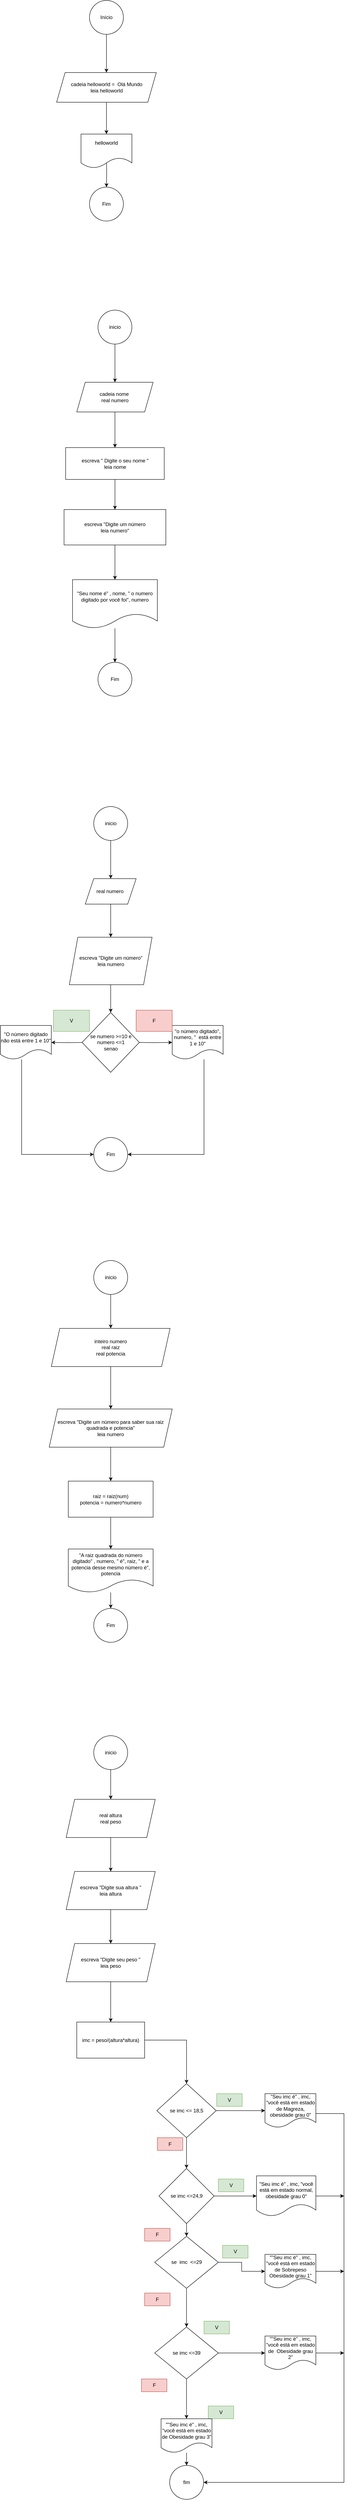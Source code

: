 <mxfile version="24.7.17">
  <diagram name="Página-1" id="CG2Hv6Fg0J3OlFoRhLsS">
    <mxGraphModel dx="1434" dy="728" grid="1" gridSize="10" guides="1" tooltips="1" connect="1" arrows="1" fold="1" page="1" pageScale="1" pageWidth="827" pageHeight="1169" math="0" shadow="0">
      <root>
        <mxCell id="0" />
        <mxCell id="1" parent="0" />
        <mxCell id="oM98qHJ166kuX4us-grK-3" value="" style="edgeStyle=orthogonalEdgeStyle;rounded=0;orthogonalLoop=1;jettySize=auto;html=1;" parent="1" source="oM98qHJ166kuX4us-grK-1" target="oM98qHJ166kuX4us-grK-2" edge="1">
          <mxGeometry relative="1" as="geometry" />
        </mxCell>
        <mxCell id="oM98qHJ166kuX4us-grK-1" value="Início" style="ellipse;whiteSpace=wrap;html=1;aspect=fixed;" parent="1" vertex="1">
          <mxGeometry x="360" y="40" width="80" height="80" as="geometry" />
        </mxCell>
        <mxCell id="oM98qHJ166kuX4us-grK-18" value="" style="edgeStyle=orthogonalEdgeStyle;rounded=0;orthogonalLoop=1;jettySize=auto;html=1;" parent="1" source="oM98qHJ166kuX4us-grK-2" target="oM98qHJ166kuX4us-grK-17" edge="1">
          <mxGeometry relative="1" as="geometry" />
        </mxCell>
        <mxCell id="oM98qHJ166kuX4us-grK-2" value="cadeia helloworld =&amp;nbsp; Olá Mundo&lt;div&gt;leia helloworld&lt;/div&gt;" style="shape=parallelogram;perimeter=parallelogramPerimeter;whiteSpace=wrap;html=1;fixedSize=1;" parent="1" vertex="1">
          <mxGeometry x="282.5" y="210" width="235" height="70" as="geometry" />
        </mxCell>
        <mxCell id="oM98qHJ166kuX4us-grK-7" style="edgeStyle=orthogonalEdgeStyle;rounded=0;orthogonalLoop=1;jettySize=auto;html=1;exitX=0.5;exitY=1;exitDx=0;exitDy=0;" parent="1" target="oM98qHJ166kuX4us-grK-6" edge="1">
          <mxGeometry relative="1" as="geometry">
            <mxPoint x="400" y="410" as="sourcePoint" />
          </mxGeometry>
        </mxCell>
        <mxCell id="oM98qHJ166kuX4us-grK-6" value="Fim" style="ellipse;whiteSpace=wrap;html=1;aspect=fixed;" parent="1" vertex="1">
          <mxGeometry x="360" y="480" width="80" height="80" as="geometry" />
        </mxCell>
        <mxCell id="oM98qHJ166kuX4us-grK-10" value="" style="edgeStyle=orthogonalEdgeStyle;rounded=0;orthogonalLoop=1;jettySize=auto;html=1;" parent="1" source="oM98qHJ166kuX4us-grK-8" target="oM98qHJ166kuX4us-grK-9" edge="1">
          <mxGeometry relative="1" as="geometry" />
        </mxCell>
        <mxCell id="oM98qHJ166kuX4us-grK-8" value="inicio" style="ellipse;whiteSpace=wrap;html=1;aspect=fixed;" parent="1" vertex="1">
          <mxGeometry x="380" y="770" width="80" height="80" as="geometry" />
        </mxCell>
        <mxCell id="oM98qHJ166kuX4us-grK-12" value="" style="edgeStyle=orthogonalEdgeStyle;rounded=0;orthogonalLoop=1;jettySize=auto;html=1;" parent="1" source="oM98qHJ166kuX4us-grK-9" target="oM98qHJ166kuX4us-grK-11" edge="1">
          <mxGeometry relative="1" as="geometry" />
        </mxCell>
        <mxCell id="oM98qHJ166kuX4us-grK-9" value="cadeia nome&amp;nbsp;&lt;div&gt;real numero&lt;/div&gt;" style="shape=parallelogram;perimeter=parallelogramPerimeter;whiteSpace=wrap;html=1;fixedSize=1;" parent="1" vertex="1">
          <mxGeometry x="330" y="940" width="180" height="70" as="geometry" />
        </mxCell>
        <mxCell id="oM98qHJ166kuX4us-grK-14" value="" style="edgeStyle=orthogonalEdgeStyle;rounded=0;orthogonalLoop=1;jettySize=auto;html=1;" parent="1" source="oM98qHJ166kuX4us-grK-11" target="oM98qHJ166kuX4us-grK-13" edge="1">
          <mxGeometry relative="1" as="geometry" />
        </mxCell>
        <mxCell id="oM98qHJ166kuX4us-grK-11" value="escreva &quot;&lt;span style=&quot;white-space: pre;&quot;&gt;&#x9;&lt;/span&gt;Digite o seu nome &quot;&lt;div&gt;leia nome&lt;/div&gt;" style="whiteSpace=wrap;html=1;" parent="1" vertex="1">
          <mxGeometry x="303.75" y="1094" width="232.5" height="75" as="geometry" />
        </mxCell>
        <mxCell id="oM98qHJ166kuX4us-grK-16" value="" style="edgeStyle=orthogonalEdgeStyle;rounded=0;orthogonalLoop=1;jettySize=auto;html=1;" parent="1" source="oM98qHJ166kuX4us-grK-13" target="oM98qHJ166kuX4us-grK-15" edge="1">
          <mxGeometry relative="1" as="geometry" />
        </mxCell>
        <mxCell id="oM98qHJ166kuX4us-grK-13" value="escreva &quot;Digite um número&lt;div&gt;leia numero&quot;&lt;/div&gt;" style="whiteSpace=wrap;html=1;" parent="1" vertex="1">
          <mxGeometry x="300" y="1240" width="240" height="83.5" as="geometry" />
        </mxCell>
        <mxCell id="oM98qHJ166kuX4us-grK-21" value="" style="edgeStyle=orthogonalEdgeStyle;rounded=0;orthogonalLoop=1;jettySize=auto;html=1;" parent="1" source="oM98qHJ166kuX4us-grK-15" target="oM98qHJ166kuX4us-grK-19" edge="1">
          <mxGeometry relative="1" as="geometry" />
        </mxCell>
        <mxCell id="oM98qHJ166kuX4us-grK-15" value="&quot;Seu nome é&quot; , nome, &quot; o numero digitado por você foi&quot;, numero" style="shape=document;whiteSpace=wrap;html=1;boundedLbl=1;" parent="1" vertex="1">
          <mxGeometry x="320" y="1405.25" width="200" height="114.75" as="geometry" />
        </mxCell>
        <mxCell id="oM98qHJ166kuX4us-grK-17" value="&lt;span style=&quot;color: rgb(0, 0, 0); font-family: Helvetica; font-size: 12px; font-style: normal; font-variant-ligatures: normal; font-variant-caps: normal; font-weight: 400; letter-spacing: normal; orphans: 2; text-align: center; text-indent: 0px; text-transform: none; widows: 2; word-spacing: 0px; -webkit-text-stroke-width: 0px; white-space: normal; background-color: rgb(251, 251, 251); text-decoration-thickness: initial; text-decoration-style: initial; text-decoration-color: initial; display: inline !important; float: none;&quot;&gt;helloworld&lt;/span&gt;&lt;div&gt;&lt;br&gt;&lt;/div&gt;" style="shape=document;whiteSpace=wrap;html=1;boundedLbl=1;" parent="1" vertex="1">
          <mxGeometry x="340" y="355" width="120" height="80" as="geometry" />
        </mxCell>
        <mxCell id="oM98qHJ166kuX4us-grK-19" value="Fim" style="ellipse;whiteSpace=wrap;html=1;aspect=fixed;" parent="1" vertex="1">
          <mxGeometry x="380" y="1600" width="80" height="80" as="geometry" />
        </mxCell>
        <mxCell id="oM98qHJ166kuX4us-grK-24" value="" style="edgeStyle=orthogonalEdgeStyle;rounded=0;orthogonalLoop=1;jettySize=auto;html=1;" parent="1" source="oM98qHJ166kuX4us-grK-22" target="oM98qHJ166kuX4us-grK-23" edge="1">
          <mxGeometry relative="1" as="geometry" />
        </mxCell>
        <mxCell id="oM98qHJ166kuX4us-grK-22" value="inicio" style="ellipse;whiteSpace=wrap;html=1;aspect=fixed;" parent="1" vertex="1">
          <mxGeometry x="370" y="1940" width="80" height="80" as="geometry" />
        </mxCell>
        <mxCell id="oM98qHJ166kuX4us-grK-30" value="" style="edgeStyle=orthogonalEdgeStyle;rounded=0;orthogonalLoop=1;jettySize=auto;html=1;" parent="1" source="oM98qHJ166kuX4us-grK-23" target="oM98qHJ166kuX4us-grK-29" edge="1">
          <mxGeometry relative="1" as="geometry" />
        </mxCell>
        <mxCell id="oM98qHJ166kuX4us-grK-23" value="real numero&amp;nbsp;" style="shape=parallelogram;perimeter=parallelogramPerimeter;whiteSpace=wrap;html=1;fixedSize=1;" parent="1" vertex="1">
          <mxGeometry x="350" y="2110" width="120" height="60" as="geometry" />
        </mxCell>
        <mxCell id="oM98qHJ166kuX4us-grK-68" value="" style="edgeStyle=orthogonalEdgeStyle;rounded=0;orthogonalLoop=1;jettySize=auto;html=1;" parent="1" source="oM98qHJ166kuX4us-grK-29" target="oM98qHJ166kuX4us-grK-67" edge="1">
          <mxGeometry relative="1" as="geometry" />
        </mxCell>
        <mxCell id="oM98qHJ166kuX4us-grK-29" value="escreva &quot;Digite um número&quot;&lt;div&gt;leia numero&lt;/div&gt;" style="shape=parallelogram;perimeter=parallelogramPerimeter;whiteSpace=wrap;html=1;fixedSize=1;" parent="1" vertex="1">
          <mxGeometry x="312.5" y="2248" width="195" height="112" as="geometry" />
        </mxCell>
        <mxCell id="oM98qHJ166kuX4us-grK-34" value="" style="edgeStyle=orthogonalEdgeStyle;rounded=0;orthogonalLoop=1;jettySize=auto;html=1;" parent="1" target="oM98qHJ166kuX4us-grK-33" edge="1">
          <mxGeometry relative="1" as="geometry">
            <mxPoint x="470" y="2496" as="sourcePoint" />
          </mxGeometry>
        </mxCell>
        <mxCell id="oM98qHJ166kuX4us-grK-49" value="" style="edgeStyle=orthogonalEdgeStyle;rounded=0;orthogonalLoop=1;jettySize=auto;html=1;" parent="1" target="oM98qHJ166kuX4us-grK-48" edge="1">
          <mxGeometry relative="1" as="geometry">
            <mxPoint x="350" y="2496" as="sourcePoint" />
          </mxGeometry>
        </mxCell>
        <mxCell id="oM98qHJ166kuX4us-grK-51" style="edgeStyle=orthogonalEdgeStyle;rounded=0;orthogonalLoop=1;jettySize=auto;html=1;entryX=1;entryY=0.5;entryDx=0;entryDy=0;" parent="1" source="oM98qHJ166kuX4us-grK-33" target="oM98qHJ166kuX4us-grK-46" edge="1">
          <mxGeometry relative="1" as="geometry">
            <Array as="points">
              <mxPoint x="630" y="2760" />
            </Array>
          </mxGeometry>
        </mxCell>
        <mxCell id="oM98qHJ166kuX4us-grK-33" value="&quot;o número digitado&quot;, numero, &quot;&amp;nbsp; está entre 1 e 10&quot;" style="shape=document;whiteSpace=wrap;html=1;boundedLbl=1;" parent="1" vertex="1">
          <mxGeometry x="555" y="2456" width="120" height="80" as="geometry" />
        </mxCell>
        <mxCell id="oM98qHJ166kuX4us-grK-37" value="" style="edgeStyle=orthogonalEdgeStyle;rounded=0;orthogonalLoop=1;jettySize=auto;html=1;" parent="1" source="oM98qHJ166kuX4us-grK-35" target="oM98qHJ166kuX4us-grK-36" edge="1">
          <mxGeometry relative="1" as="geometry" />
        </mxCell>
        <mxCell id="oM98qHJ166kuX4us-grK-35" value="inicio" style="ellipse;whiteSpace=wrap;html=1;aspect=fixed;" parent="1" vertex="1">
          <mxGeometry x="370" y="3010" width="80" height="80" as="geometry" />
        </mxCell>
        <mxCell id="oM98qHJ166kuX4us-grK-39" value="" style="edgeStyle=orthogonalEdgeStyle;rounded=0;orthogonalLoop=1;jettySize=auto;html=1;" parent="1" source="oM98qHJ166kuX4us-grK-36" target="oM98qHJ166kuX4us-grK-38" edge="1">
          <mxGeometry relative="1" as="geometry" />
        </mxCell>
        <mxCell id="oM98qHJ166kuX4us-grK-36" value="inteiro numero&lt;div&gt;real raiz&lt;/div&gt;&lt;div&gt;real potencia&lt;/div&gt;" style="shape=parallelogram;perimeter=parallelogramPerimeter;whiteSpace=wrap;html=1;fixedSize=1;" parent="1" vertex="1">
          <mxGeometry x="270" y="3170" width="280" height="90" as="geometry" />
        </mxCell>
        <mxCell id="oM98qHJ166kuX4us-grK-41" value="" style="edgeStyle=orthogonalEdgeStyle;rounded=0;orthogonalLoop=1;jettySize=auto;html=1;" parent="1" source="oM98qHJ166kuX4us-grK-38" target="oM98qHJ166kuX4us-grK-40" edge="1">
          <mxGeometry relative="1" as="geometry" />
        </mxCell>
        <mxCell id="oM98qHJ166kuX4us-grK-38" value="escreva &quot;Digite um número para saber sua raiz quadrada e potencia&quot;&lt;div&gt;leia numero&lt;/div&gt;" style="shape=parallelogram;perimeter=parallelogramPerimeter;whiteSpace=wrap;html=1;fixedSize=1;" parent="1" vertex="1">
          <mxGeometry x="265" y="3360" width="290" height="90" as="geometry" />
        </mxCell>
        <mxCell id="oM98qHJ166kuX4us-grK-43" value="" style="edgeStyle=orthogonalEdgeStyle;rounded=0;orthogonalLoop=1;jettySize=auto;html=1;" parent="1" source="oM98qHJ166kuX4us-grK-40" target="oM98qHJ166kuX4us-grK-42" edge="1">
          <mxGeometry relative="1" as="geometry" />
        </mxCell>
        <mxCell id="oM98qHJ166kuX4us-grK-40" value="raiz = raiz(num)&lt;div&gt;potencia = numero*numero&lt;/div&gt;" style="whiteSpace=wrap;html=1;" parent="1" vertex="1">
          <mxGeometry x="310" y="3530" width="200" height="85" as="geometry" />
        </mxCell>
        <mxCell id="oM98qHJ166kuX4us-grK-85" value="" style="edgeStyle=orthogonalEdgeStyle;rounded=0;orthogonalLoop=1;jettySize=auto;html=1;" parent="1" source="oM98qHJ166kuX4us-grK-42" target="oM98qHJ166kuX4us-grK-44" edge="1">
          <mxGeometry relative="1" as="geometry" />
        </mxCell>
        <mxCell id="oM98qHJ166kuX4us-grK-42" value="&quot;A raiz quadrada do número digitado&quot; , numero, &quot; é&quot;, raiz, &quot; e a potencia desse mesmo número é&quot;, potencia" style="shape=document;whiteSpace=wrap;html=1;boundedLbl=1;" parent="1" vertex="1">
          <mxGeometry x="310" y="3690" width="200" height="102.5" as="geometry" />
        </mxCell>
        <mxCell id="oM98qHJ166kuX4us-grK-44" value="Fim" style="ellipse;whiteSpace=wrap;html=1;aspect=fixed;" parent="1" vertex="1">
          <mxGeometry x="370" y="3830" width="80" height="80" as="geometry" />
        </mxCell>
        <mxCell id="oM98qHJ166kuX4us-grK-46" value="Fim" style="ellipse;whiteSpace=wrap;html=1;aspect=fixed;" parent="1" vertex="1">
          <mxGeometry x="370" y="2720" width="80" height="80" as="geometry" />
        </mxCell>
        <mxCell id="oM98qHJ166kuX4us-grK-50" style="edgeStyle=orthogonalEdgeStyle;rounded=0;orthogonalLoop=1;jettySize=auto;html=1;entryX=0;entryY=0.5;entryDx=0;entryDy=0;" parent="1" source="oM98qHJ166kuX4us-grK-48" target="oM98qHJ166kuX4us-grK-46" edge="1">
          <mxGeometry relative="1" as="geometry">
            <Array as="points">
              <mxPoint x="200" y="2760" />
            </Array>
          </mxGeometry>
        </mxCell>
        <mxCell id="oM98qHJ166kuX4us-grK-48" value="&quot;O número digitado não está entre 1 e 10&quot;" style="shape=document;whiteSpace=wrap;html=1;boundedLbl=1;" parent="1" vertex="1">
          <mxGeometry x="150" y="2456" width="120" height="80" as="geometry" />
        </mxCell>
        <mxCell id="oM98qHJ166kuX4us-grK-54" value="" style="edgeStyle=orthogonalEdgeStyle;rounded=0;orthogonalLoop=1;jettySize=auto;html=1;" parent="1" source="oM98qHJ166kuX4us-grK-52" target="oM98qHJ166kuX4us-grK-53" edge="1">
          <mxGeometry relative="1" as="geometry" />
        </mxCell>
        <mxCell id="oM98qHJ166kuX4us-grK-52" value="inicio" style="ellipse;whiteSpace=wrap;html=1;aspect=fixed;" parent="1" vertex="1">
          <mxGeometry x="370" y="4130" width="80" height="80" as="geometry" />
        </mxCell>
        <mxCell id="oM98qHJ166kuX4us-grK-60" value="" style="edgeStyle=orthogonalEdgeStyle;rounded=0;orthogonalLoop=1;jettySize=auto;html=1;" parent="1" source="oM98qHJ166kuX4us-grK-53" target="oM98qHJ166kuX4us-grK-59" edge="1">
          <mxGeometry relative="1" as="geometry" />
        </mxCell>
        <mxCell id="oM98qHJ166kuX4us-grK-53" value="real altura&lt;div&gt;real peso&lt;/div&gt;" style="shape=parallelogram;perimeter=parallelogramPerimeter;whiteSpace=wrap;html=1;fixedSize=1;" parent="1" vertex="1">
          <mxGeometry x="305" y="4280" width="210" height="90" as="geometry" />
        </mxCell>
        <mxCell id="oM98qHJ166kuX4us-grK-62" value="" style="edgeStyle=orthogonalEdgeStyle;rounded=0;orthogonalLoop=1;jettySize=auto;html=1;" parent="1" source="oM98qHJ166kuX4us-grK-59" target="oM98qHJ166kuX4us-grK-61" edge="1">
          <mxGeometry relative="1" as="geometry" />
        </mxCell>
        <mxCell id="oM98qHJ166kuX4us-grK-59" value="escreva &quot;Digite sua altura &quot;&lt;div&gt;leia altura&lt;/div&gt;" style="shape=parallelogram;perimeter=parallelogramPerimeter;whiteSpace=wrap;html=1;fixedSize=1;" parent="1" vertex="1">
          <mxGeometry x="305" y="4450" width="210" height="90" as="geometry" />
        </mxCell>
        <mxCell id="oM98qHJ166kuX4us-grK-64" value="" style="edgeStyle=orthogonalEdgeStyle;rounded=0;orthogonalLoop=1;jettySize=auto;html=1;" parent="1" source="oM98qHJ166kuX4us-grK-61" target="oM98qHJ166kuX4us-grK-63" edge="1">
          <mxGeometry relative="1" as="geometry" />
        </mxCell>
        <mxCell id="oM98qHJ166kuX4us-grK-61" value="escreva &quot;Digite seu peso &quot;&lt;div&gt;leia peso&lt;/div&gt;" style="shape=parallelogram;perimeter=parallelogramPerimeter;whiteSpace=wrap;html=1;fixedSize=1;" parent="1" vertex="1">
          <mxGeometry x="305" y="4620" width="210" height="90" as="geometry" />
        </mxCell>
        <mxCell id="oM98qHJ166kuX4us-grK-70" value="" style="edgeStyle=orthogonalEdgeStyle;rounded=0;orthogonalLoop=1;jettySize=auto;html=1;" parent="1" source="oM98qHJ166kuX4us-grK-63" target="oM98qHJ166kuX4us-grK-69" edge="1">
          <mxGeometry relative="1" as="geometry" />
        </mxCell>
        <mxCell id="oM98qHJ166kuX4us-grK-63" value="imc = peso/(altura*altura)" style="whiteSpace=wrap;html=1;" parent="1" vertex="1">
          <mxGeometry x="330" y="4805" width="160" height="85" as="geometry" />
        </mxCell>
        <mxCell id="oM98qHJ166kuX4us-grK-67" value="se numero &amp;gt;=10 e numero &amp;lt;=1&lt;div&gt;senao&lt;/div&gt;" style="rhombus;whiteSpace=wrap;html=1;" parent="1" vertex="1">
          <mxGeometry x="342.5" y="2425.5" width="135" height="141" as="geometry" />
        </mxCell>
        <mxCell id="oM98qHJ166kuX4us-grK-72" value="" style="edgeStyle=orthogonalEdgeStyle;rounded=0;orthogonalLoop=1;jettySize=auto;html=1;" parent="1" source="oM98qHJ166kuX4us-grK-69" target="oM98qHJ166kuX4us-grK-71" edge="1">
          <mxGeometry relative="1" as="geometry" />
        </mxCell>
        <mxCell id="oM98qHJ166kuX4us-grK-87" value="" style="edgeStyle=orthogonalEdgeStyle;rounded=0;orthogonalLoop=1;jettySize=auto;html=1;" parent="1" source="oM98qHJ166kuX4us-grK-69" target="oM98qHJ166kuX4us-grK-75" edge="1">
          <mxGeometry relative="1" as="geometry" />
        </mxCell>
        <mxCell id="oM98qHJ166kuX4us-grK-69" value="se imc &amp;lt;= 18,5" style="rhombus;whiteSpace=wrap;html=1;" parent="1" vertex="1">
          <mxGeometry x="518.75" y="4950" width="140" height="127.5" as="geometry" />
        </mxCell>
        <mxCell id="AB7h77HwTESS0qxA1oyE-4" style="edgeStyle=orthogonalEdgeStyle;rounded=0;orthogonalLoop=1;jettySize=auto;html=1;entryX=1;entryY=0.5;entryDx=0;entryDy=0;" parent="1" target="AB7h77HwTESS0qxA1oyE-2" edge="1">
          <mxGeometry relative="1" as="geometry">
            <mxPoint x="629" y="5896.85" as="targetPoint" />
            <mxPoint x="773.75" y="5020.65" as="sourcePoint" />
            <Array as="points">
              <mxPoint x="960" y="5021" />
              <mxPoint x="960" y="5890" />
            </Array>
          </mxGeometry>
        </mxCell>
        <mxCell id="oM98qHJ166kuX4us-grK-71" value="&quot;Seu imc é&quot; , imc, &quot;você está em estado de Magreza, obesidade grau 0&quot;" style="shape=document;whiteSpace=wrap;html=1;boundedLbl=1;" parent="1" vertex="1">
          <mxGeometry x="773.75" y="4973.75" width="120" height="80" as="geometry" />
        </mxCell>
        <mxCell id="oM98qHJ166kuX4us-grK-92" value="" style="edgeStyle=orthogonalEdgeStyle;rounded=0;orthogonalLoop=1;jettySize=auto;html=1;" parent="1" source="oM98qHJ166kuX4us-grK-75" target="oM98qHJ166kuX4us-grK-77" edge="1">
          <mxGeometry relative="1" as="geometry" />
        </mxCell>
        <mxCell id="oM98qHJ166kuX4us-grK-96" style="edgeStyle=orthogonalEdgeStyle;rounded=0;orthogonalLoop=1;jettySize=auto;html=1;entryX=0.5;entryY=0;entryDx=0;entryDy=0;" parent="1" source="oM98qHJ166kuX4us-grK-75" target="oM98qHJ166kuX4us-grK-79" edge="1">
          <mxGeometry relative="1" as="geometry" />
        </mxCell>
        <mxCell id="oM98qHJ166kuX4us-grK-75" value="se imc &amp;lt;=24,9" style="rhombus;whiteSpace=wrap;html=1;" parent="1" vertex="1">
          <mxGeometry x="523.75" y="5150" width="130" height="130" as="geometry" />
        </mxCell>
        <mxCell id="AB7h77HwTESS0qxA1oyE-5" style="edgeStyle=orthogonalEdgeStyle;rounded=0;orthogonalLoop=1;jettySize=auto;html=1;" parent="1" source="oM98qHJ166kuX4us-grK-77" edge="1">
          <mxGeometry relative="1" as="geometry">
            <mxPoint x="960" y="5215" as="targetPoint" />
          </mxGeometry>
        </mxCell>
        <mxCell id="oM98qHJ166kuX4us-grK-77" value="&lt;br&gt;&lt;span style=&quot;color: rgb(0, 0, 0); font-family: Helvetica; font-size: 12px; font-style: normal; font-variant-ligatures: normal; font-variant-caps: normal; font-weight: 400; letter-spacing: normal; orphans: 2; text-align: center; text-indent: 0px; text-transform: none; widows: 2; word-spacing: 0px; -webkit-text-stroke-width: 0px; white-space: normal; background-color: rgb(251, 251, 251); text-decoration-thickness: initial; text-decoration-style: initial; text-decoration-color: initial; display: inline !important; float: none;&quot;&gt;&quot;Seu imc é&quot; , imc, &quot;você está em estado normal, obesidade grau 0&quot;&lt;/span&gt;&lt;div&gt;&lt;br/&gt;&lt;/div&gt;" style="shape=document;whiteSpace=wrap;html=1;boundedLbl=1;" parent="1" vertex="1">
          <mxGeometry x="753.75" y="5167.5" width="140" height="95" as="geometry" />
        </mxCell>
        <mxCell id="oM98qHJ166kuX4us-grK-82" value="" style="edgeStyle=orthogonalEdgeStyle;rounded=0;orthogonalLoop=1;jettySize=auto;html=1;" parent="1" source="oM98qHJ166kuX4us-grK-79" target="oM98qHJ166kuX4us-grK-81" edge="1">
          <mxGeometry relative="1" as="geometry" />
        </mxCell>
        <mxCell id="oM98qHJ166kuX4us-grK-100" value="" style="edgeStyle=orthogonalEdgeStyle;rounded=0;orthogonalLoop=1;jettySize=auto;html=1;" parent="1" source="oM98qHJ166kuX4us-grK-79" target="oM98qHJ166kuX4us-grK-99" edge="1">
          <mxGeometry relative="1" as="geometry" />
        </mxCell>
        <mxCell id="oM98qHJ166kuX4us-grK-79" value="se&amp;nbsp; imc&amp;nbsp; &amp;lt;=29" style="rhombus;whiteSpace=wrap;html=1;" parent="1" vertex="1">
          <mxGeometry x="513.75" y="5310" width="150" height="122.5" as="geometry" />
        </mxCell>
        <mxCell id="AB7h77HwTESS0qxA1oyE-6" style="edgeStyle=orthogonalEdgeStyle;rounded=0;orthogonalLoop=1;jettySize=auto;html=1;" parent="1" source="oM98qHJ166kuX4us-grK-81" edge="1">
          <mxGeometry relative="1" as="geometry">
            <mxPoint x="960" y="5392.5" as="targetPoint" />
          </mxGeometry>
        </mxCell>
        <mxCell id="oM98qHJ166kuX4us-grK-81" value="&quot;&quot;Seu imc é&quot; , imc, &quot;você está em estado de Sobrepeso Obesidade grau 1&quot;" style="shape=document;whiteSpace=wrap;html=1;boundedLbl=1;" parent="1" vertex="1">
          <mxGeometry x="773.75" y="5352.5" width="120" height="80" as="geometry" />
        </mxCell>
        <mxCell id="oM98qHJ166kuX4us-grK-83" value="V" style="text;html=1;align=center;verticalAlign=middle;whiteSpace=wrap;rounded=0;fillColor=#d5e8d4;strokeColor=#82b366;" parent="1" vertex="1">
          <mxGeometry x="275" y="2420" width="85" height="50" as="geometry" />
        </mxCell>
        <mxCell id="oM98qHJ166kuX4us-grK-84" value="F" style="text;html=1;align=center;verticalAlign=middle;whiteSpace=wrap;rounded=0;fillColor=#f8cecc;strokeColor=#b85450;" parent="1" vertex="1">
          <mxGeometry x="470" y="2420" width="85" height="50" as="geometry" />
        </mxCell>
        <mxCell id="oM98qHJ166kuX4us-grK-89" value="V" style="text;html=1;align=center;verticalAlign=middle;whiteSpace=wrap;rounded=0;fillColor=#d5e8d4;strokeColor=#82b366;" parent="1" vertex="1">
          <mxGeometry x="660" y="4973.75" width="60" height="30" as="geometry" />
        </mxCell>
        <mxCell id="oM98qHJ166kuX4us-grK-90" value="F" style="text;html=1;align=center;verticalAlign=middle;whiteSpace=wrap;rounded=0;fillColor=#f8cecc;strokeColor=#b85450;" parent="1" vertex="1">
          <mxGeometry x="520" y="5077.5" width="60" height="30" as="geometry" />
        </mxCell>
        <mxCell id="oM98qHJ166kuX4us-grK-91" value="V" style="text;html=1;align=center;verticalAlign=middle;whiteSpace=wrap;rounded=0;fillColor=#d5e8d4;strokeColor=#82b366;" parent="1" vertex="1">
          <mxGeometry x="663.75" y="5175" width="60" height="30" as="geometry" />
        </mxCell>
        <mxCell id="oM98qHJ166kuX4us-grK-93" value="F" style="text;html=1;align=center;verticalAlign=middle;whiteSpace=wrap;rounded=0;fillColor=#f8cecc;strokeColor=#b85450;" parent="1" vertex="1">
          <mxGeometry x="490" y="5291.25" width="60" height="30" as="geometry" />
        </mxCell>
        <mxCell id="oM98qHJ166kuX4us-grK-97" value="V" style="text;html=1;align=center;verticalAlign=middle;whiteSpace=wrap;rounded=0;fillColor=#d5e8d4;strokeColor=#82b366;" parent="1" vertex="1">
          <mxGeometry x="673.75" y="5331.25" width="60" height="30" as="geometry" />
        </mxCell>
        <mxCell id="oM98qHJ166kuX4us-grK-98" value="F" style="text;html=1;align=center;verticalAlign=middle;whiteSpace=wrap;rounded=0;fillColor=#f8cecc;strokeColor=#b85450;" parent="1" vertex="1">
          <mxGeometry x="490" y="5443.75" width="60" height="30" as="geometry" />
        </mxCell>
        <mxCell id="oM98qHJ166kuX4us-grK-105" value="" style="edgeStyle=orthogonalEdgeStyle;rounded=0;orthogonalLoop=1;jettySize=auto;html=1;" parent="1" source="oM98qHJ166kuX4us-grK-99" target="oM98qHJ166kuX4us-grK-102" edge="1">
          <mxGeometry relative="1" as="geometry" />
        </mxCell>
        <mxCell id="oM98qHJ166kuX4us-grK-107" value="" style="edgeStyle=orthogonalEdgeStyle;rounded=0;orthogonalLoop=1;jettySize=auto;html=1;entryX=0.5;entryY=0;entryDx=0;entryDy=0;" parent="1" source="oM98qHJ166kuX4us-grK-99" target="oM98qHJ166kuX4us-grK-109" edge="1">
          <mxGeometry relative="1" as="geometry">
            <mxPoint x="588.75" y="5726.25" as="targetPoint" />
          </mxGeometry>
        </mxCell>
        <mxCell id="oM98qHJ166kuX4us-grK-99" value="se imc&amp;nbsp;&lt;span style=&quot;background-color: initial;&quot;&gt;&amp;lt;=39&lt;/span&gt;" style="rhombus;whiteSpace=wrap;html=1;" parent="1" vertex="1">
          <mxGeometry x="513.75" y="5523.75" width="150" height="122.5" as="geometry" />
        </mxCell>
        <mxCell id="oM98qHJ166kuX4us-grK-101" value="V" style="text;html=1;align=center;verticalAlign=middle;whiteSpace=wrap;rounded=0;fillColor=#d5e8d4;strokeColor=#82b366;" parent="1" vertex="1">
          <mxGeometry x="630" y="5510" width="60" height="30" as="geometry" />
        </mxCell>
        <mxCell id="AB7h77HwTESS0qxA1oyE-7" style="edgeStyle=orthogonalEdgeStyle;rounded=0;orthogonalLoop=1;jettySize=auto;html=1;" parent="1" source="oM98qHJ166kuX4us-grK-102" edge="1">
          <mxGeometry relative="1" as="geometry">
            <mxPoint x="960" y="5585" as="targetPoint" />
          </mxGeometry>
        </mxCell>
        <mxCell id="oM98qHJ166kuX4us-grK-102" value="&quot;&quot;Seu imc é&quot; , imc, &quot;você está em estado de&amp;nbsp; Obesidade grau 2&quot;" style="shape=document;whiteSpace=wrap;html=1;boundedLbl=1;" parent="1" vertex="1">
          <mxGeometry x="773.75" y="5545" width="120" height="80" as="geometry" />
        </mxCell>
        <mxCell id="oM98qHJ166kuX4us-grK-104" value="F" style="text;html=1;align=center;verticalAlign=middle;whiteSpace=wrap;rounded=0;fillColor=#f8cecc;strokeColor=#b85450;" parent="1" vertex="1">
          <mxGeometry x="482.5" y="5646.25" width="60" height="30" as="geometry" />
        </mxCell>
        <mxCell id="oM98qHJ166kuX4us-grK-108" value="V" style="text;html=1;align=center;verticalAlign=middle;whiteSpace=wrap;rounded=0;fillColor=#d5e8d4;strokeColor=#82b366;" parent="1" vertex="1">
          <mxGeometry x="640" y="5710" width="60" height="30" as="geometry" />
        </mxCell>
        <mxCell id="AB7h77HwTESS0qxA1oyE-3" value="" style="edgeStyle=orthogonalEdgeStyle;rounded=0;orthogonalLoop=1;jettySize=auto;html=1;" parent="1" source="oM98qHJ166kuX4us-grK-109" target="AB7h77HwTESS0qxA1oyE-2" edge="1">
          <mxGeometry relative="1" as="geometry" />
        </mxCell>
        <mxCell id="oM98qHJ166kuX4us-grK-109" value="&quot;&quot;Seu imc é&quot; , imc, &quot;você está em estado de Obesidade grau 3&quot;" style="shape=document;whiteSpace=wrap;html=1;boundedLbl=1;" parent="1" vertex="1">
          <mxGeometry x="528.75" y="5740" width="120" height="80" as="geometry" />
        </mxCell>
        <mxCell id="AB7h77HwTESS0qxA1oyE-2" value="fim" style="ellipse;whiteSpace=wrap;html=1;aspect=fixed;" parent="1" vertex="1">
          <mxGeometry x="549" y="5850" width="80" height="80" as="geometry" />
        </mxCell>
      </root>
    </mxGraphModel>
  </diagram>
</mxfile>
